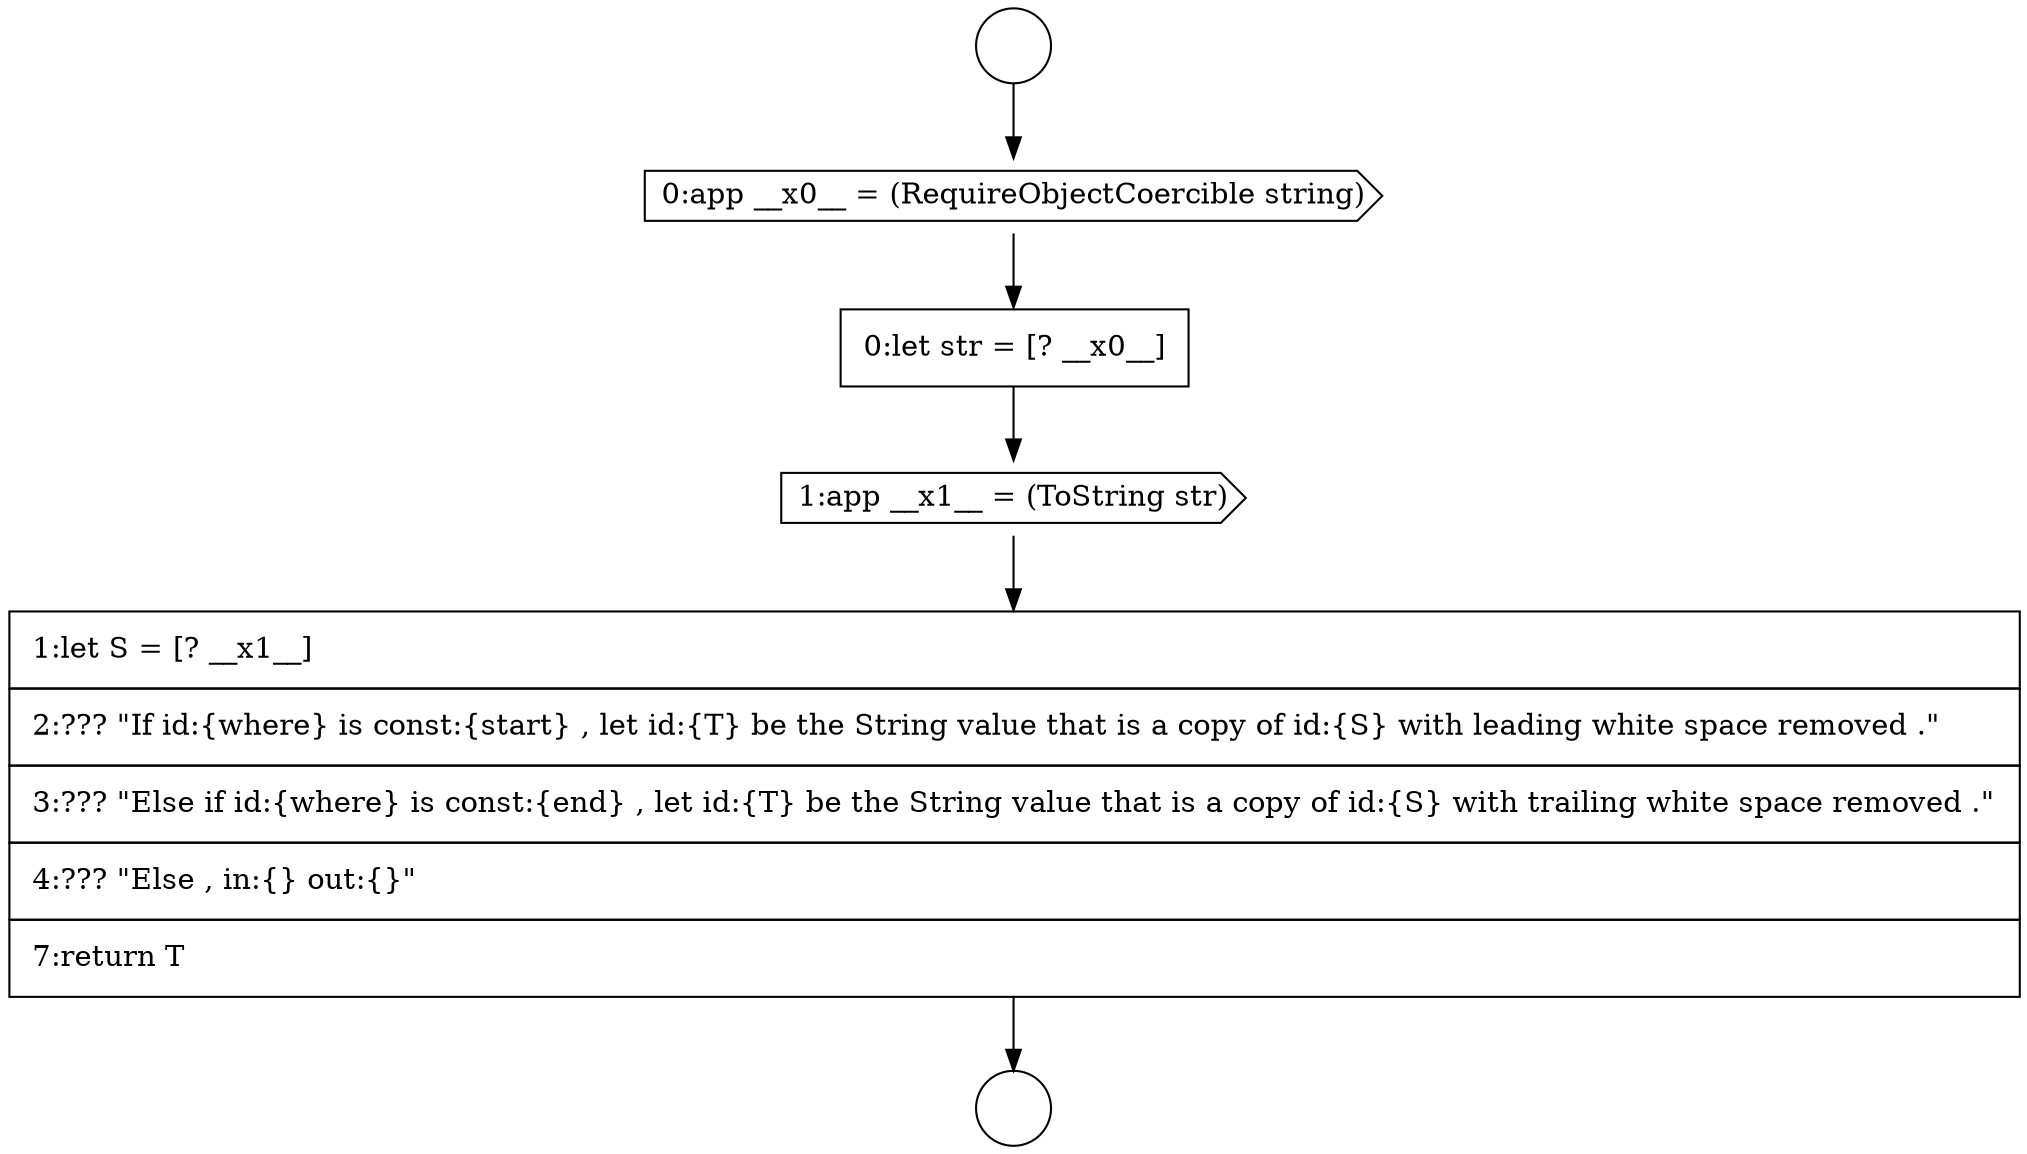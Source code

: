 digraph {
  node14515 [shape=none, margin=0, label=<<font color="black">
    <table border="0" cellborder="1" cellspacing="0" cellpadding="10">
      <tr><td align="left">0:let str = [? __x0__]</td></tr>
    </table>
  </font>> color="black" fillcolor="white" style=filled]
  node14516 [shape=cds, label=<<font color="black">1:app __x1__ = (ToString str)</font>> color="black" fillcolor="white" style=filled]
  node14517 [shape=none, margin=0, label=<<font color="black">
    <table border="0" cellborder="1" cellspacing="0" cellpadding="10">
      <tr><td align="left">1:let S = [? __x1__]</td></tr>
      <tr><td align="left">2:??? &quot;If id:{where} is const:{start} , let id:{T} be the String value that is a copy of id:{S} with leading white space removed .&quot;</td></tr>
      <tr><td align="left">3:??? &quot;Else if id:{where} is const:{end} , let id:{T} be the String value that is a copy of id:{S} with trailing white space removed .&quot;</td></tr>
      <tr><td align="left">4:??? &quot;Else , in:{} out:{}&quot;</td></tr>
      <tr><td align="left">7:return T</td></tr>
    </table>
  </font>> color="black" fillcolor="white" style=filled]
  node14514 [shape=cds, label=<<font color="black">0:app __x0__ = (RequireObjectCoercible string)</font>> color="black" fillcolor="white" style=filled]
  node14512 [shape=circle label=" " color="black" fillcolor="white" style=filled]
  node14513 [shape=circle label=" " color="black" fillcolor="white" style=filled]
  node14514 -> node14515 [ color="black"]
  node14517 -> node14513 [ color="black"]
  node14512 -> node14514 [ color="black"]
  node14516 -> node14517 [ color="black"]
  node14515 -> node14516 [ color="black"]
}

